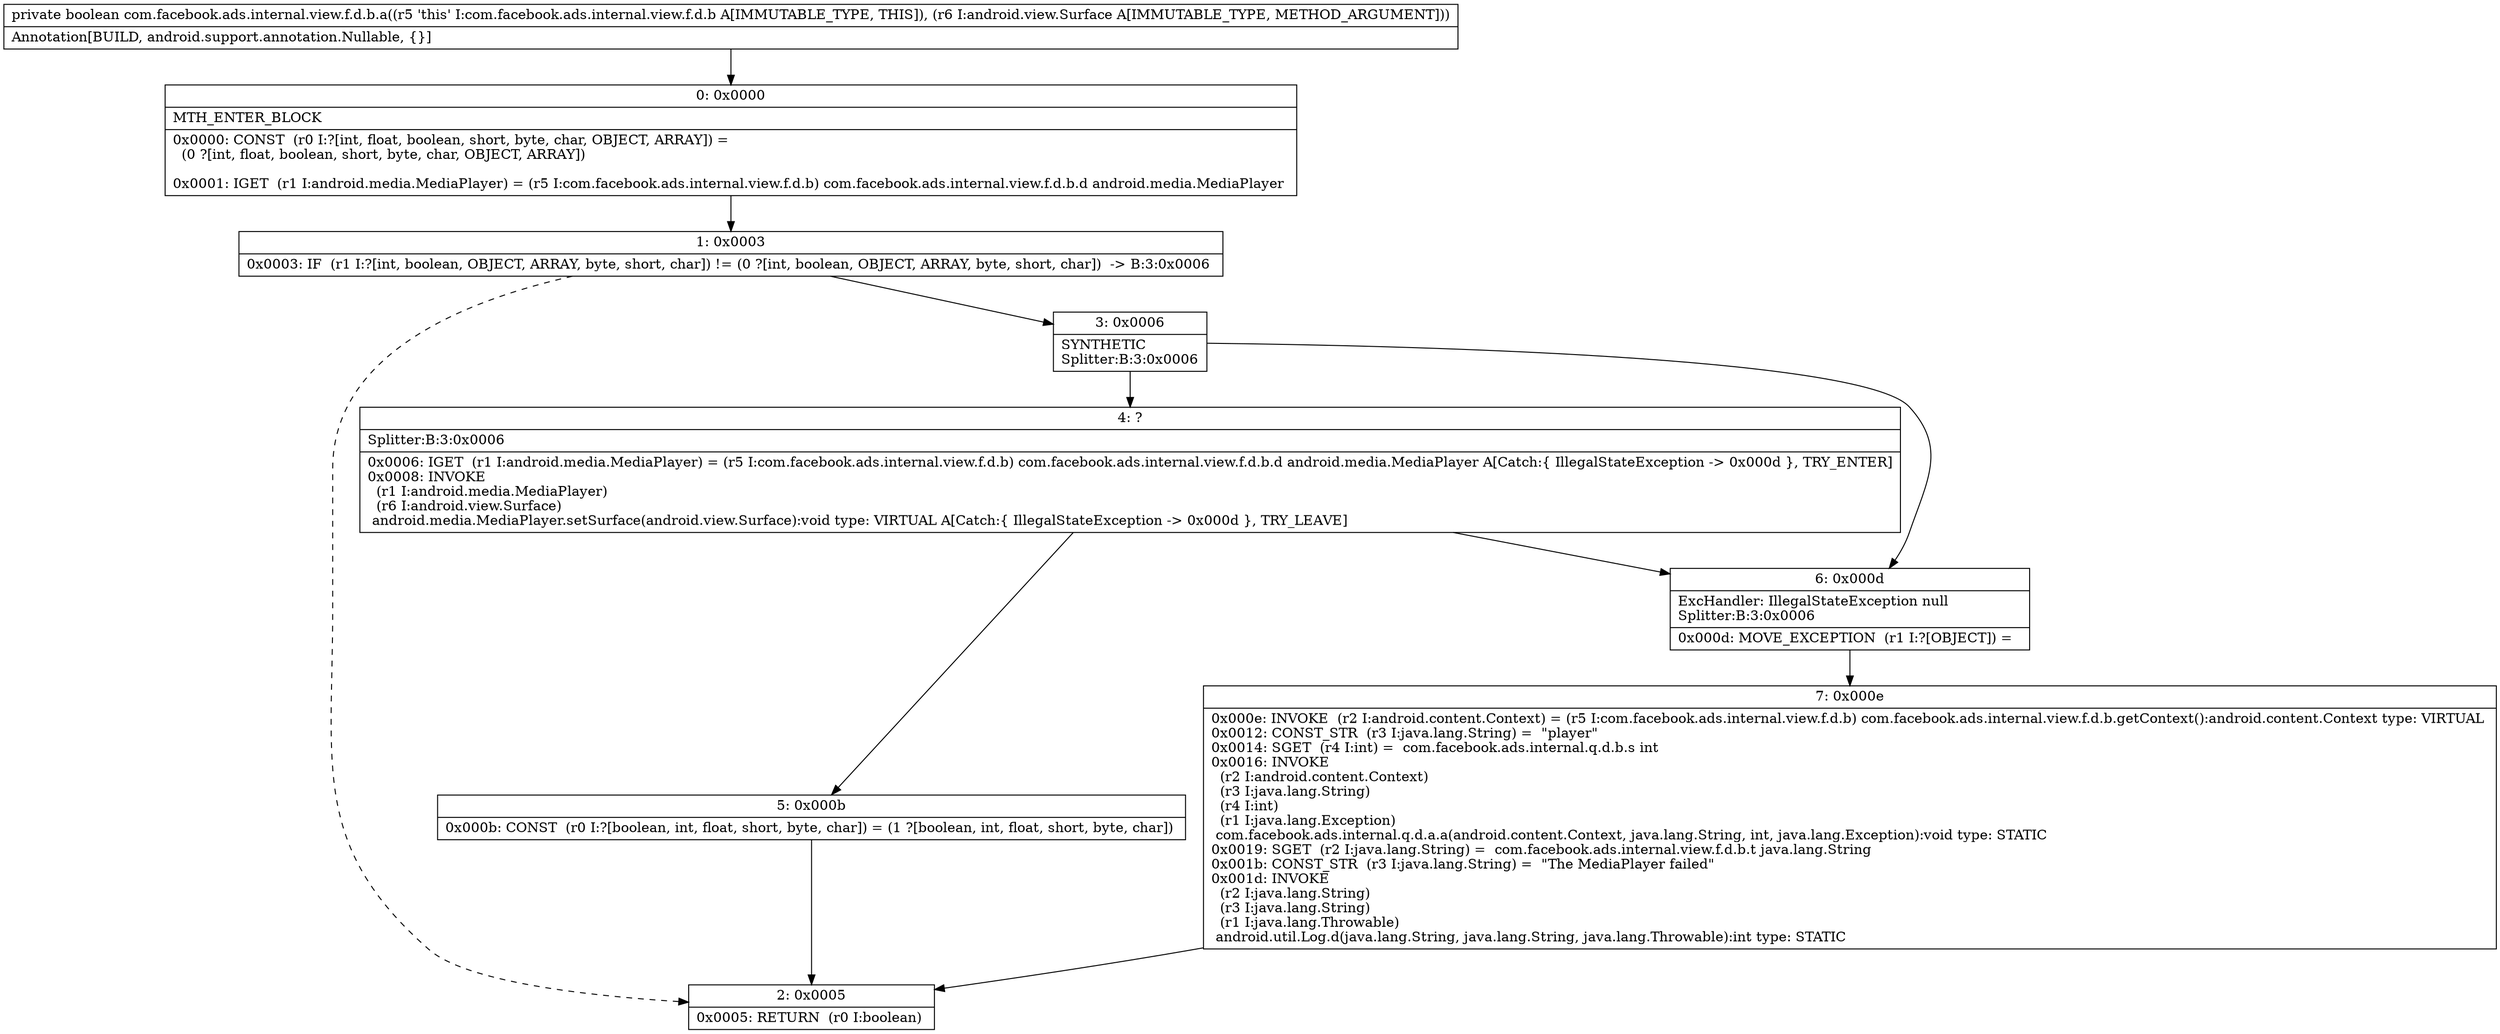 digraph "CFG forcom.facebook.ads.internal.view.f.d.b.a(Landroid\/view\/Surface;)Z" {
Node_0 [shape=record,label="{0\:\ 0x0000|MTH_ENTER_BLOCK\l|0x0000: CONST  (r0 I:?[int, float, boolean, short, byte, char, OBJECT, ARRAY]) = \l  (0 ?[int, float, boolean, short, byte, char, OBJECT, ARRAY])\l \l0x0001: IGET  (r1 I:android.media.MediaPlayer) = (r5 I:com.facebook.ads.internal.view.f.d.b) com.facebook.ads.internal.view.f.d.b.d android.media.MediaPlayer \l}"];
Node_1 [shape=record,label="{1\:\ 0x0003|0x0003: IF  (r1 I:?[int, boolean, OBJECT, ARRAY, byte, short, char]) != (0 ?[int, boolean, OBJECT, ARRAY, byte, short, char])  \-\> B:3:0x0006 \l}"];
Node_2 [shape=record,label="{2\:\ 0x0005|0x0005: RETURN  (r0 I:boolean) \l}"];
Node_3 [shape=record,label="{3\:\ 0x0006|SYNTHETIC\lSplitter:B:3:0x0006\l}"];
Node_4 [shape=record,label="{4\:\ ?|Splitter:B:3:0x0006\l|0x0006: IGET  (r1 I:android.media.MediaPlayer) = (r5 I:com.facebook.ads.internal.view.f.d.b) com.facebook.ads.internal.view.f.d.b.d android.media.MediaPlayer A[Catch:\{ IllegalStateException \-\> 0x000d \}, TRY_ENTER]\l0x0008: INVOKE  \l  (r1 I:android.media.MediaPlayer)\l  (r6 I:android.view.Surface)\l android.media.MediaPlayer.setSurface(android.view.Surface):void type: VIRTUAL A[Catch:\{ IllegalStateException \-\> 0x000d \}, TRY_LEAVE]\l}"];
Node_5 [shape=record,label="{5\:\ 0x000b|0x000b: CONST  (r0 I:?[boolean, int, float, short, byte, char]) = (1 ?[boolean, int, float, short, byte, char]) \l}"];
Node_6 [shape=record,label="{6\:\ 0x000d|ExcHandler: IllegalStateException null\lSplitter:B:3:0x0006\l|0x000d: MOVE_EXCEPTION  (r1 I:?[OBJECT]) =  \l}"];
Node_7 [shape=record,label="{7\:\ 0x000e|0x000e: INVOKE  (r2 I:android.content.Context) = (r5 I:com.facebook.ads.internal.view.f.d.b) com.facebook.ads.internal.view.f.d.b.getContext():android.content.Context type: VIRTUAL \l0x0012: CONST_STR  (r3 I:java.lang.String) =  \"player\" \l0x0014: SGET  (r4 I:int) =  com.facebook.ads.internal.q.d.b.s int \l0x0016: INVOKE  \l  (r2 I:android.content.Context)\l  (r3 I:java.lang.String)\l  (r4 I:int)\l  (r1 I:java.lang.Exception)\l com.facebook.ads.internal.q.d.a.a(android.content.Context, java.lang.String, int, java.lang.Exception):void type: STATIC \l0x0019: SGET  (r2 I:java.lang.String) =  com.facebook.ads.internal.view.f.d.b.t java.lang.String \l0x001b: CONST_STR  (r3 I:java.lang.String) =  \"The MediaPlayer failed\" \l0x001d: INVOKE  \l  (r2 I:java.lang.String)\l  (r3 I:java.lang.String)\l  (r1 I:java.lang.Throwable)\l android.util.Log.d(java.lang.String, java.lang.String, java.lang.Throwable):int type: STATIC \l}"];
MethodNode[shape=record,label="{private boolean com.facebook.ads.internal.view.f.d.b.a((r5 'this' I:com.facebook.ads.internal.view.f.d.b A[IMMUTABLE_TYPE, THIS]), (r6 I:android.view.Surface A[IMMUTABLE_TYPE, METHOD_ARGUMENT]))  | Annotation[BUILD, android.support.annotation.Nullable, \{\}]\l}"];
MethodNode -> Node_0;
Node_0 -> Node_1;
Node_1 -> Node_2[style=dashed];
Node_1 -> Node_3;
Node_3 -> Node_4;
Node_3 -> Node_6;
Node_4 -> Node_5;
Node_4 -> Node_6;
Node_5 -> Node_2;
Node_6 -> Node_7;
Node_7 -> Node_2;
}

